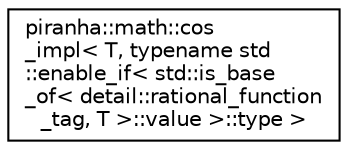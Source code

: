 digraph "Graphical Class Hierarchy"
{
  edge [fontname="Helvetica",fontsize="10",labelfontname="Helvetica",labelfontsize="10"];
  node [fontname="Helvetica",fontsize="10",shape=record];
  rankdir="LR";
  Node0 [label="piranha::math::cos\l_impl\< T, typename std\l::enable_if\< std::is_base\l_of\< detail::rational_function\l_tag, T \>::value \>::type \>",height=0.2,width=0.4,color="black", fillcolor="white", style="filled",URL="$structpiranha_1_1math_1_1cos__impl_3_01_t_00_01typename_01std_1_1enable__if_3_01std_1_1is__base_91b18507ffe6e82adf80325790e21036.html",tooltip="Specialisation of the piranha::math::cos() functor for piranha::rational_function. "];
}
